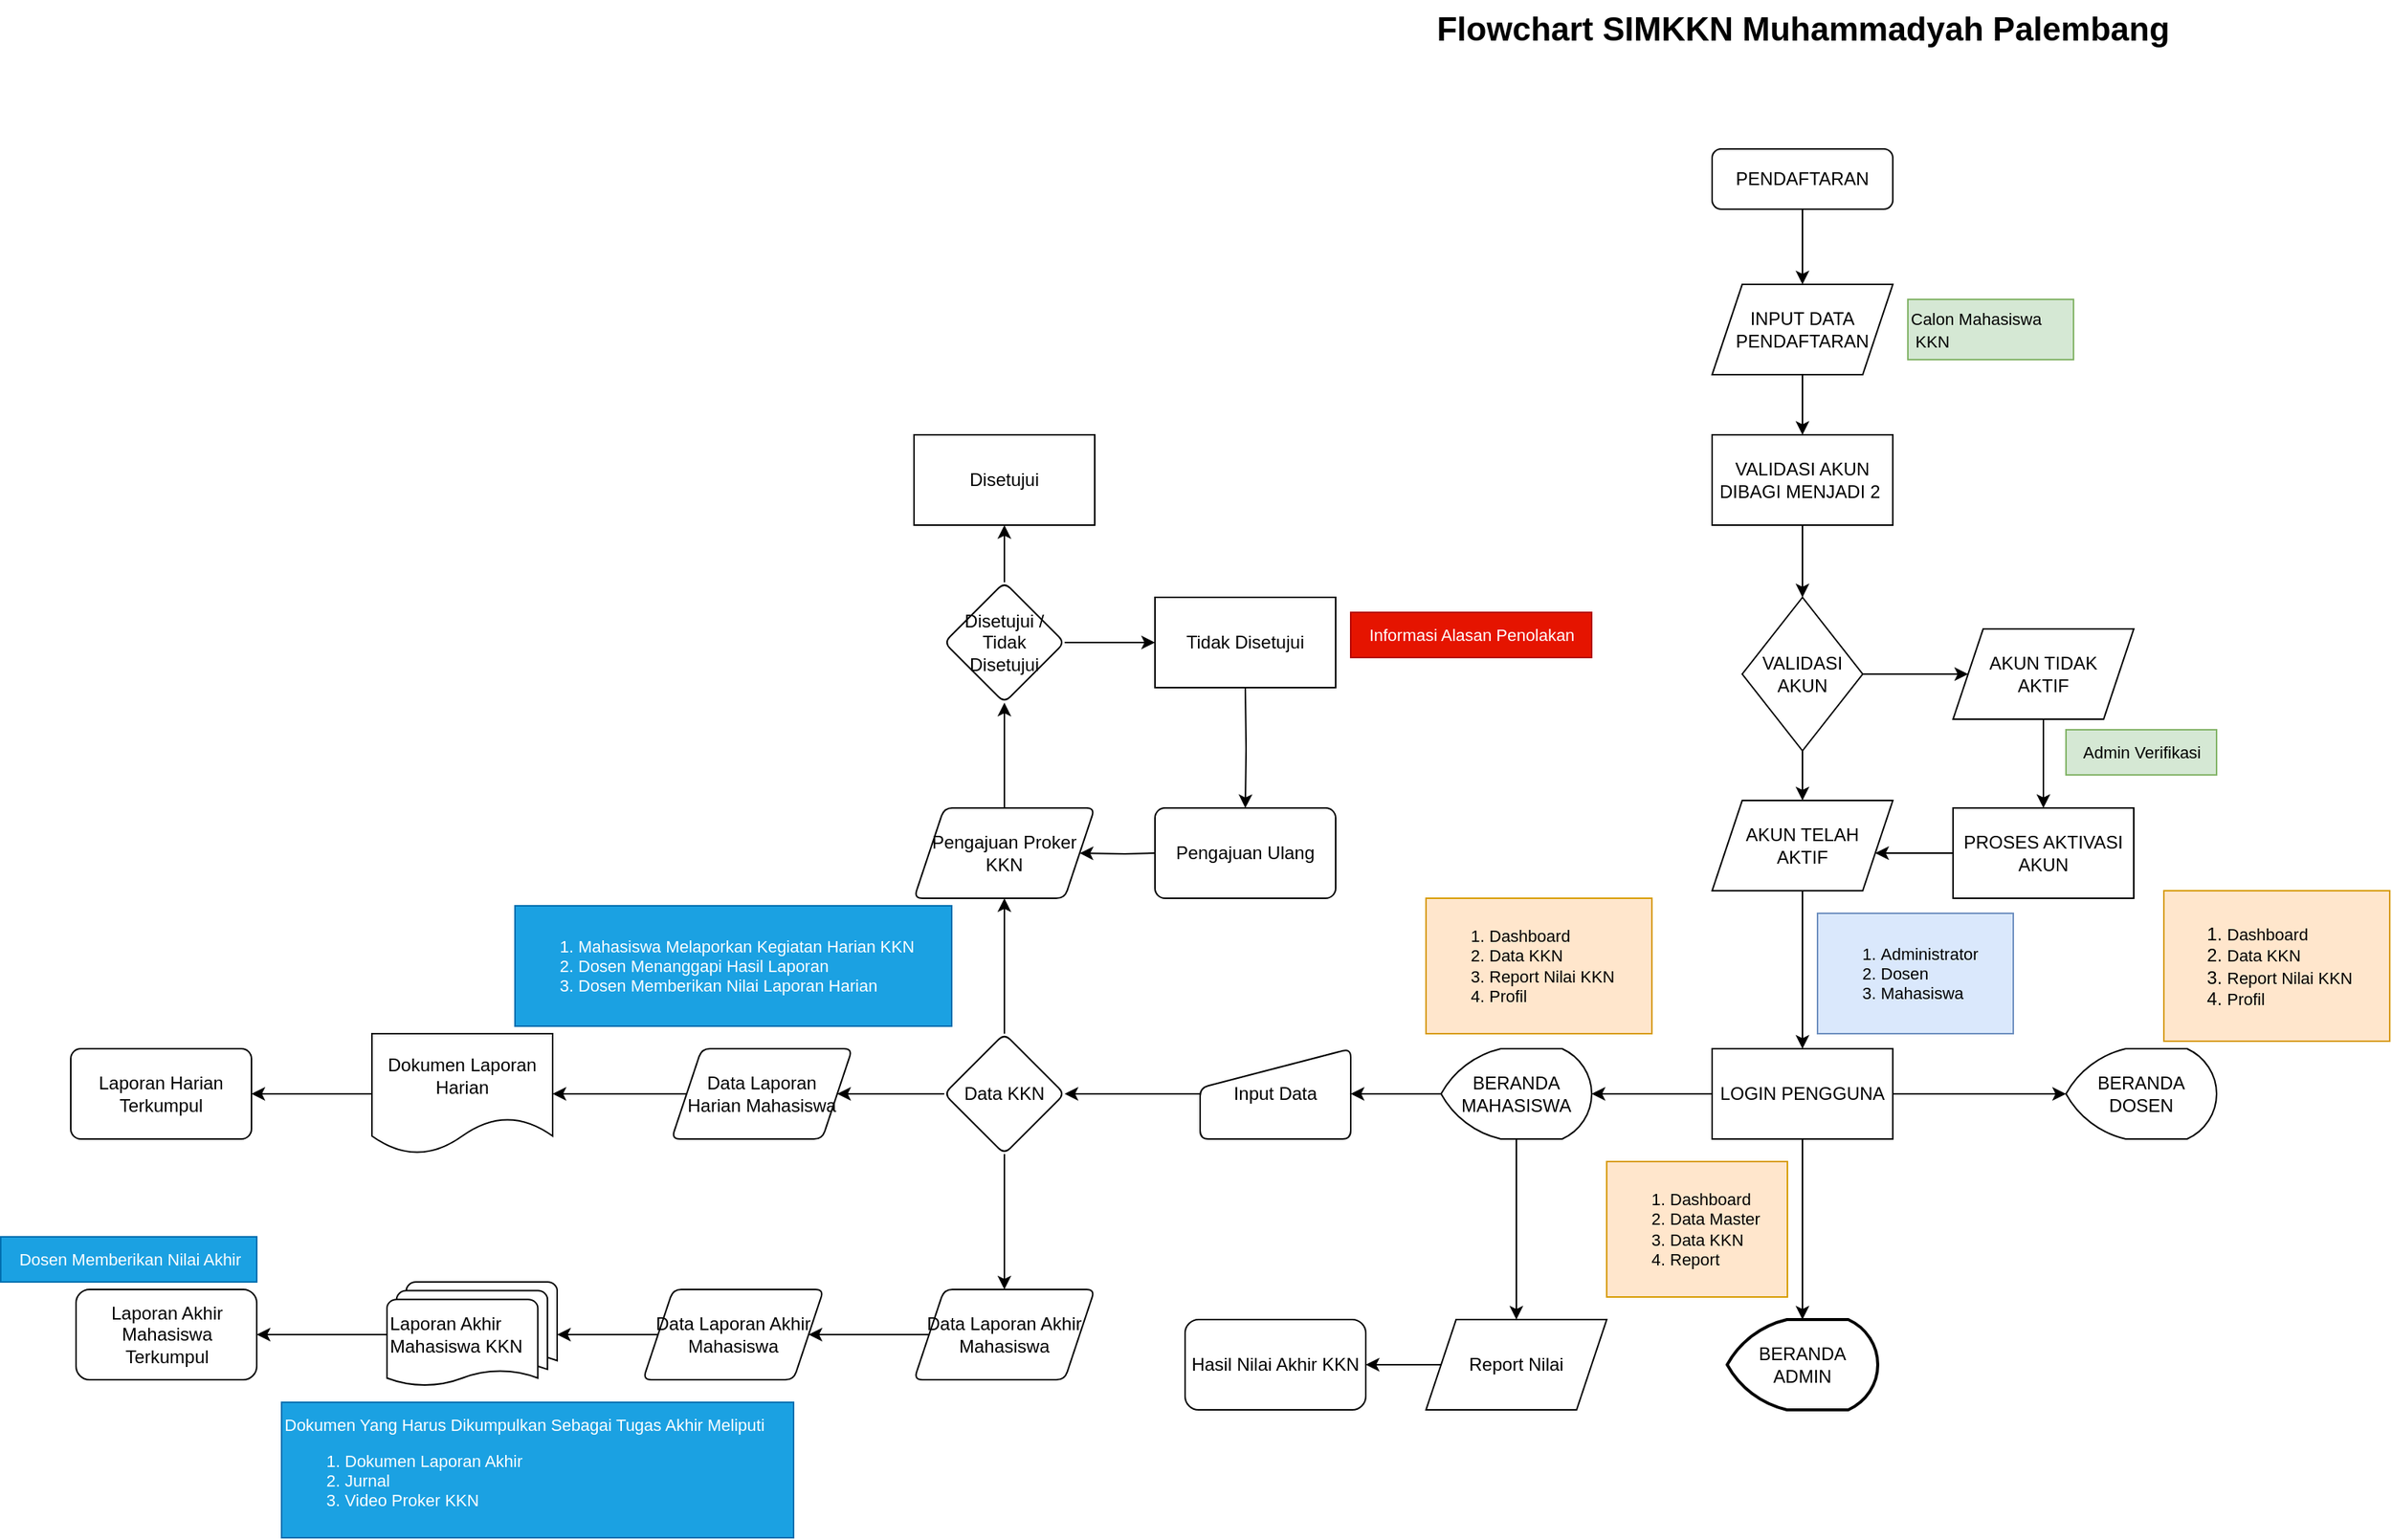 <mxfile version="21.3.2" type="github" pages="2">
  <diagram id="C5RBs43oDa-KdzZeNtuy" name="Page-1">
    <mxGraphModel dx="2419" dy="1119" grid="1" gridSize="10" guides="1" tooltips="1" connect="1" arrows="1" fold="1" page="1" pageScale="1" pageWidth="827" pageHeight="1169" math="0" shadow="0">
      <root>
        <mxCell id="WIyWlLk6GJQsqaUBKTNV-0" />
        <mxCell id="WIyWlLk6GJQsqaUBKTNV-1" parent="WIyWlLk6GJQsqaUBKTNV-0" />
        <mxCell id="0sy5codoZnURSNEUjWPR-13" value="" style="edgeStyle=orthogonalEdgeStyle;rounded=0;orthogonalLoop=1;jettySize=auto;html=1;" edge="1" parent="WIyWlLk6GJQsqaUBKTNV-1" source="WIyWlLk6GJQsqaUBKTNV-3" target="0sy5codoZnURSNEUjWPR-1">
          <mxGeometry relative="1" as="geometry" />
        </mxCell>
        <mxCell id="WIyWlLk6GJQsqaUBKTNV-3" value="PENDAFTARAN" style="rounded=1;whiteSpace=wrap;html=1;fontSize=12;glass=0;strokeWidth=1;shadow=0;" parent="WIyWlLk6GJQsqaUBKTNV-1" vertex="1">
          <mxGeometry x="320" y="122" width="120" height="40" as="geometry" />
        </mxCell>
        <mxCell id="0sy5codoZnURSNEUjWPR-7" value="" style="edgeStyle=orthogonalEdgeStyle;rounded=0;orthogonalLoop=1;jettySize=auto;html=1;" edge="1" parent="WIyWlLk6GJQsqaUBKTNV-1" source="0sy5codoZnURSNEUjWPR-0" target="0sy5codoZnURSNEUjWPR-6">
          <mxGeometry relative="1" as="geometry" />
        </mxCell>
        <mxCell id="0sy5codoZnURSNEUjWPR-0" value="VALIDASI AKUN DIBAGI MENJADI 2&amp;nbsp;" style="rounded=0;whiteSpace=wrap;html=1;" vertex="1" parent="WIyWlLk6GJQsqaUBKTNV-1">
          <mxGeometry x="320" y="312" width="120" height="60" as="geometry" />
        </mxCell>
        <mxCell id="0sy5codoZnURSNEUjWPR-2" value="" style="edgeStyle=orthogonalEdgeStyle;rounded=0;orthogonalLoop=1;jettySize=auto;html=1;" edge="1" parent="WIyWlLk6GJQsqaUBKTNV-1" source="0sy5codoZnURSNEUjWPR-1" target="0sy5codoZnURSNEUjWPR-0">
          <mxGeometry relative="1" as="geometry" />
        </mxCell>
        <mxCell id="0sy5codoZnURSNEUjWPR-1" value="INPUT DATA PENDAFTARAN" style="shape=parallelogram;perimeter=parallelogramPerimeter;whiteSpace=wrap;html=1;fixedSize=1;" vertex="1" parent="WIyWlLk6GJQsqaUBKTNV-1">
          <mxGeometry x="320" y="212" width="120" height="60" as="geometry" />
        </mxCell>
        <mxCell id="0sy5codoZnURSNEUjWPR-3" value="&lt;font style=&quot;font-size: 11px;&quot;&gt;Calon Mahasiswa&lt;br&gt;&amp;nbsp;KKN&lt;/font&gt;" style="text;html=1;align=left;verticalAlign=middle;resizable=0;points=[];autosize=1;strokeColor=#82b366;fillColor=#d5e8d4;" vertex="1" parent="WIyWlLk6GJQsqaUBKTNV-1">
          <mxGeometry x="450" y="222" width="110" height="40" as="geometry" />
        </mxCell>
        <mxCell id="0sy5codoZnURSNEUjWPR-9" value="" style="edgeStyle=orthogonalEdgeStyle;rounded=0;orthogonalLoop=1;jettySize=auto;html=1;" edge="1" parent="WIyWlLk6GJQsqaUBKTNV-1" source="0sy5codoZnURSNEUjWPR-6" target="0sy5codoZnURSNEUjWPR-8">
          <mxGeometry relative="1" as="geometry" />
        </mxCell>
        <mxCell id="0sy5codoZnURSNEUjWPR-11" value="" style="edgeStyle=orthogonalEdgeStyle;rounded=0;orthogonalLoop=1;jettySize=auto;html=1;" edge="1" parent="WIyWlLk6GJQsqaUBKTNV-1" source="0sy5codoZnURSNEUjWPR-6" target="0sy5codoZnURSNEUjWPR-10">
          <mxGeometry relative="1" as="geometry" />
        </mxCell>
        <mxCell id="0sy5codoZnURSNEUjWPR-6" value="VALIDASI AKUN" style="rhombus;whiteSpace=wrap;html=1;rounded=0;" vertex="1" parent="WIyWlLk6GJQsqaUBKTNV-1">
          <mxGeometry x="340" y="420" width="80" height="102" as="geometry" />
        </mxCell>
        <mxCell id="pecYIpiMqTeY3rG28cuH-1" value="" style="edgeStyle=orthogonalEdgeStyle;rounded=0;orthogonalLoop=1;jettySize=auto;html=1;" edge="1" parent="WIyWlLk6GJQsqaUBKTNV-1" source="0sy5codoZnURSNEUjWPR-8" target="pecYIpiMqTeY3rG28cuH-0">
          <mxGeometry relative="1" as="geometry" />
        </mxCell>
        <mxCell id="0sy5codoZnURSNEUjWPR-8" value="AKUN TIDAK &lt;br&gt;AKTIF" style="shape=parallelogram;perimeter=parallelogramPerimeter;whiteSpace=wrap;html=1;fixedSize=1;rounded=0;" vertex="1" parent="WIyWlLk6GJQsqaUBKTNV-1">
          <mxGeometry x="480" y="441" width="120" height="60" as="geometry" />
        </mxCell>
        <mxCell id="pecYIpiMqTeY3rG28cuH-7" value="" style="edgeStyle=orthogonalEdgeStyle;rounded=0;orthogonalLoop=1;jettySize=auto;html=1;" edge="1" parent="WIyWlLk6GJQsqaUBKTNV-1" source="0sy5codoZnURSNEUjWPR-10" target="pecYIpiMqTeY3rG28cuH-6">
          <mxGeometry relative="1" as="geometry" />
        </mxCell>
        <mxCell id="0sy5codoZnURSNEUjWPR-10" value="AKUN TELAH &lt;br&gt;AKTIF" style="shape=parallelogram;perimeter=parallelogramPerimeter;whiteSpace=wrap;html=1;fixedSize=1;rounded=0;" vertex="1" parent="WIyWlLk6GJQsqaUBKTNV-1">
          <mxGeometry x="320" y="555" width="120" height="60" as="geometry" />
        </mxCell>
        <mxCell id="pecYIpiMqTeY3rG28cuH-2" value="" style="edgeStyle=orthogonalEdgeStyle;rounded=0;orthogonalLoop=1;jettySize=auto;html=1;" edge="1" parent="WIyWlLk6GJQsqaUBKTNV-1" source="pecYIpiMqTeY3rG28cuH-0" target="0sy5codoZnURSNEUjWPR-10">
          <mxGeometry relative="1" as="geometry">
            <Array as="points">
              <mxPoint x="450" y="590" />
              <mxPoint x="450" y="590" />
            </Array>
          </mxGeometry>
        </mxCell>
        <mxCell id="pecYIpiMqTeY3rG28cuH-0" value="PROSES AKTIVASI&lt;br&gt;AKUN" style="rounded=0;whiteSpace=wrap;html=1;" vertex="1" parent="WIyWlLk6GJQsqaUBKTNV-1">
          <mxGeometry x="480" y="560" width="120" height="60" as="geometry" />
        </mxCell>
        <mxCell id="pecYIpiMqTeY3rG28cuH-3" value="&lt;font style=&quot;font-size: 11px;&quot;&gt;Admin Verifikasi&lt;/font&gt;" style="text;html=1;align=center;verticalAlign=middle;resizable=0;points=[];autosize=1;strokeColor=#82b366;fillColor=#d5e8d4;" vertex="1" parent="WIyWlLk6GJQsqaUBKTNV-1">
          <mxGeometry x="555" y="508" width="100" height="30" as="geometry" />
        </mxCell>
        <mxCell id="pecYIpiMqTeY3rG28cuH-10" value="" style="edgeStyle=orthogonalEdgeStyle;rounded=0;orthogonalLoop=1;jettySize=auto;html=1;" edge="1" parent="WIyWlLk6GJQsqaUBKTNV-1" source="pecYIpiMqTeY3rG28cuH-6" target="pecYIpiMqTeY3rG28cuH-9">
          <mxGeometry relative="1" as="geometry" />
        </mxCell>
        <mxCell id="pecYIpiMqTeY3rG28cuH-13" value="" style="edgeStyle=orthogonalEdgeStyle;rounded=0;orthogonalLoop=1;jettySize=auto;html=1;" edge="1" parent="WIyWlLk6GJQsqaUBKTNV-1" source="pecYIpiMqTeY3rG28cuH-6" target="pecYIpiMqTeY3rG28cuH-12">
          <mxGeometry relative="1" as="geometry" />
        </mxCell>
        <mxCell id="pecYIpiMqTeY3rG28cuH-15" value="" style="edgeStyle=orthogonalEdgeStyle;rounded=0;orthogonalLoop=1;jettySize=auto;html=1;" edge="1" parent="WIyWlLk6GJQsqaUBKTNV-1" source="pecYIpiMqTeY3rG28cuH-6" target="pecYIpiMqTeY3rG28cuH-14">
          <mxGeometry relative="1" as="geometry" />
        </mxCell>
        <mxCell id="pecYIpiMqTeY3rG28cuH-6" value="LOGIN PENGGUNA" style="rounded=0;whiteSpace=wrap;html=1;" vertex="1" parent="WIyWlLk6GJQsqaUBKTNV-1">
          <mxGeometry x="320" y="720" width="120" height="60" as="geometry" />
        </mxCell>
        <mxCell id="pecYIpiMqTeY3rG28cuH-8" value="&lt;ol style=&quot;font-size: 11px;&quot;&gt;&lt;li&gt;Administrator&lt;/li&gt;&lt;li style=&quot;&quot;&gt;Dosen&lt;/li&gt;&lt;li style=&quot;&quot;&gt;Mahasiswa&lt;/li&gt;&lt;/ol&gt;" style="text;html=1;align=left;verticalAlign=middle;resizable=0;points=[];autosize=1;fillColor=#dae8fc;strokeColor=#6c8ebf;" vertex="1" parent="WIyWlLk6GJQsqaUBKTNV-1">
          <mxGeometry x="390" y="630" width="130" height="80" as="geometry" />
        </mxCell>
        <mxCell id="pecYIpiMqTeY3rG28cuH-21" value="" style="edgeStyle=orthogonalEdgeStyle;rounded=0;orthogonalLoop=1;jettySize=auto;html=1;strokeWidth=1;" edge="1" parent="WIyWlLk6GJQsqaUBKTNV-1" source="pecYIpiMqTeY3rG28cuH-9" target="pecYIpiMqTeY3rG28cuH-20">
          <mxGeometry relative="1" as="geometry" />
        </mxCell>
        <mxCell id="pecYIpiMqTeY3rG28cuH-72" value="" style="edgeStyle=orthogonalEdgeStyle;rounded=0;orthogonalLoop=1;jettySize=auto;html=1;" edge="1" parent="WIyWlLk6GJQsqaUBKTNV-1" source="pecYIpiMqTeY3rG28cuH-9" target="pecYIpiMqTeY3rG28cuH-71">
          <mxGeometry relative="1" as="geometry" />
        </mxCell>
        <mxCell id="pecYIpiMqTeY3rG28cuH-9" value="BERANDA MAHASISWA" style="strokeWidth=1;html=1;shape=mxgraph.flowchart.display;whiteSpace=wrap;" vertex="1" parent="WIyWlLk6GJQsqaUBKTNV-1">
          <mxGeometry x="140" y="720" width="100" height="60" as="geometry" />
        </mxCell>
        <mxCell id="pecYIpiMqTeY3rG28cuH-12" value="BERANDA DOSEN" style="strokeWidth=1;html=1;shape=mxgraph.flowchart.display;whiteSpace=wrap;" vertex="1" parent="WIyWlLk6GJQsqaUBKTNV-1">
          <mxGeometry x="555" y="720" width="100" height="60" as="geometry" />
        </mxCell>
        <mxCell id="pecYIpiMqTeY3rG28cuH-14" value="BERANDA ADMIN" style="strokeWidth=2;html=1;shape=mxgraph.flowchart.display;whiteSpace=wrap;" vertex="1" parent="WIyWlLk6GJQsqaUBKTNV-1">
          <mxGeometry x="330" y="900" width="100" height="60" as="geometry" />
        </mxCell>
        <mxCell id="pecYIpiMqTeY3rG28cuH-16" value="&lt;ol style=&quot;font-size: 11px;&quot;&gt;&lt;li&gt;&lt;span style=&quot;font-size: 11px;&quot;&gt;Dashboard&lt;/span&gt;&lt;/li&gt;&lt;li&gt;&lt;span style=&quot;font-size: 11px;&quot;&gt;Data KKN&lt;/span&gt;&lt;/li&gt;&lt;li&gt;&lt;span style=&quot;font-size: 11px;&quot;&gt;Report Nilai KKN&lt;/span&gt;&lt;/li&gt;&lt;li&gt;&lt;span style=&quot;font-size: 11px;&quot;&gt;Profil&lt;/span&gt;&lt;/li&gt;&lt;/ol&gt;" style="text;html=1;align=left;verticalAlign=middle;resizable=0;points=[];autosize=1;strokeColor=#d79b00;fillColor=#ffe6cc;strokeWidth=1;" vertex="1" parent="WIyWlLk6GJQsqaUBKTNV-1">
          <mxGeometry x="130" y="620" width="150" height="90" as="geometry" />
        </mxCell>
        <mxCell id="pecYIpiMqTeY3rG28cuH-17" value="&lt;ol&gt;&lt;li&gt;&lt;span style=&quot;font-size: 11px;&quot;&gt;Dashboard&lt;/span&gt;&lt;/li&gt;&lt;li&gt;&lt;span style=&quot;font-size: 11px;&quot;&gt;Data KKN&lt;/span&gt;&lt;/li&gt;&lt;li&gt;&lt;span style=&quot;font-size: 11px;&quot;&gt;Report Nilai KKN&lt;/span&gt;&lt;/li&gt;&lt;li&gt;&lt;span style=&quot;font-size: 11px;&quot;&gt;Profil&lt;/span&gt;&lt;/li&gt;&lt;/ol&gt;" style="text;html=1;align=left;verticalAlign=middle;resizable=0;points=[];autosize=1;strokeColor=#d79b00;fillColor=#ffe6cc;" vertex="1" parent="WIyWlLk6GJQsqaUBKTNV-1">
          <mxGeometry x="620" y="615" width="150" height="100" as="geometry" />
        </mxCell>
        <mxCell id="pecYIpiMqTeY3rG28cuH-18" value="&lt;ol style=&quot;font-size: 11px;&quot;&gt;&lt;li&gt;&lt;span style=&quot;font-size: 11px;&quot;&gt;Dashboard&lt;/span&gt;&lt;/li&gt;&lt;li&gt;&lt;span style=&quot;font-size: 11px;&quot;&gt;Data Master&lt;/span&gt;&lt;/li&gt;&lt;li&gt;&lt;span style=&quot;font-size: 11px;&quot;&gt;Data KKN&lt;/span&gt;&lt;/li&gt;&lt;li&gt;&lt;span style=&quot;font-size: 11px;&quot;&gt;Report&lt;/span&gt;&lt;/li&gt;&lt;/ol&gt;" style="text;html=1;align=left;verticalAlign=middle;resizable=0;points=[];autosize=1;strokeColor=#d79b00;fillColor=#ffe6cc;" vertex="1" parent="WIyWlLk6GJQsqaUBKTNV-1">
          <mxGeometry x="250" y="795" width="120" height="90" as="geometry" />
        </mxCell>
        <mxCell id="pecYIpiMqTeY3rG28cuH-19" value="&lt;b&gt;&lt;font style=&quot;font-size: 22px;&quot;&gt;Flowchart SIMKKN Muhammadyah Palembang&lt;/font&gt;&lt;/b&gt;" style="text;html=1;align=center;verticalAlign=middle;resizable=0;points=[];autosize=1;strokeColor=none;fillColor=none;" vertex="1" parent="WIyWlLk6GJQsqaUBKTNV-1">
          <mxGeometry x="125" y="23" width="510" height="40" as="geometry" />
        </mxCell>
        <mxCell id="pecYIpiMqTeY3rG28cuH-23" value="" style="edgeStyle=orthogonalEdgeStyle;rounded=0;orthogonalLoop=1;jettySize=auto;html=1;strokeWidth=1;" edge="1" parent="WIyWlLk6GJQsqaUBKTNV-1" source="pecYIpiMqTeY3rG28cuH-20" target="pecYIpiMqTeY3rG28cuH-22">
          <mxGeometry relative="1" as="geometry" />
        </mxCell>
        <mxCell id="pecYIpiMqTeY3rG28cuH-20" value="Input Data" style="html=1;strokeWidth=1;shape=manualInput;whiteSpace=wrap;rounded=1;size=26;arcSize=11;" vertex="1" parent="WIyWlLk6GJQsqaUBKTNV-1">
          <mxGeometry x="-20" y="720" width="100" height="60" as="geometry" />
        </mxCell>
        <mxCell id="pecYIpiMqTeY3rG28cuH-25" value="" style="edgeStyle=orthogonalEdgeStyle;rounded=0;orthogonalLoop=1;jettySize=auto;html=1;strokeWidth=1;" edge="1" parent="WIyWlLk6GJQsqaUBKTNV-1" source="pecYIpiMqTeY3rG28cuH-22" target="pecYIpiMqTeY3rG28cuH-24">
          <mxGeometry relative="1" as="geometry" />
        </mxCell>
        <mxCell id="pecYIpiMqTeY3rG28cuH-52" value="" style="edgeStyle=orthogonalEdgeStyle;rounded=0;orthogonalLoop=1;jettySize=auto;html=1;" edge="1" parent="WIyWlLk6GJQsqaUBKTNV-1" source="pecYIpiMqTeY3rG28cuH-22" target="pecYIpiMqTeY3rG28cuH-51">
          <mxGeometry relative="1" as="geometry" />
        </mxCell>
        <mxCell id="pecYIpiMqTeY3rG28cuH-59" value="" style="edgeStyle=orthogonalEdgeStyle;rounded=0;orthogonalLoop=1;jettySize=auto;html=1;" edge="1" parent="WIyWlLk6GJQsqaUBKTNV-1" source="pecYIpiMqTeY3rG28cuH-22" target="pecYIpiMqTeY3rG28cuH-58">
          <mxGeometry relative="1" as="geometry" />
        </mxCell>
        <mxCell id="pecYIpiMqTeY3rG28cuH-22" value="Data KKN" style="rhombus;whiteSpace=wrap;html=1;strokeWidth=1;rounded=1;arcSize=11;" vertex="1" parent="WIyWlLk6GJQsqaUBKTNV-1">
          <mxGeometry x="-190" y="710" width="80" height="80" as="geometry" />
        </mxCell>
        <mxCell id="pecYIpiMqTeY3rG28cuH-28" value="" style="edgeStyle=orthogonalEdgeStyle;rounded=0;orthogonalLoop=1;jettySize=auto;html=1;strokeWidth=1;" edge="1" parent="WIyWlLk6GJQsqaUBKTNV-1" source="pecYIpiMqTeY3rG28cuH-24" target="pecYIpiMqTeY3rG28cuH-27">
          <mxGeometry relative="1" as="geometry" />
        </mxCell>
        <mxCell id="pecYIpiMqTeY3rG28cuH-24" value="Pengajuan Proker KKN" style="shape=parallelogram;perimeter=parallelogramPerimeter;whiteSpace=wrap;html=1;fixedSize=1;strokeWidth=1;rounded=1;arcSize=11;" vertex="1" parent="WIyWlLk6GJQsqaUBKTNV-1">
          <mxGeometry x="-210" y="560" width="120" height="60" as="geometry" />
        </mxCell>
        <mxCell id="pecYIpiMqTeY3rG28cuH-41" value="" style="edgeStyle=orthogonalEdgeStyle;rounded=0;orthogonalLoop=1;jettySize=auto;html=1;" edge="1" parent="WIyWlLk6GJQsqaUBKTNV-1" source="pecYIpiMqTeY3rG28cuH-27" target="pecYIpiMqTeY3rG28cuH-40">
          <mxGeometry relative="1" as="geometry" />
        </mxCell>
        <mxCell id="pecYIpiMqTeY3rG28cuH-43" value="" style="edgeStyle=orthogonalEdgeStyle;rounded=0;orthogonalLoop=1;jettySize=auto;html=1;" edge="1" parent="WIyWlLk6GJQsqaUBKTNV-1" source="pecYIpiMqTeY3rG28cuH-27" target="pecYIpiMqTeY3rG28cuH-42">
          <mxGeometry relative="1" as="geometry" />
        </mxCell>
        <mxCell id="pecYIpiMqTeY3rG28cuH-27" value="Disetujui / Tidak Disetujui" style="rhombus;whiteSpace=wrap;html=1;strokeWidth=1;rounded=1;arcSize=11;" vertex="1" parent="WIyWlLk6GJQsqaUBKTNV-1">
          <mxGeometry x="-190" y="410" width="80" height="80" as="geometry" />
        </mxCell>
        <mxCell id="pecYIpiMqTeY3rG28cuH-35" value="" style="edgeStyle=orthogonalEdgeStyle;rounded=0;orthogonalLoop=1;jettySize=auto;html=1;strokeWidth=1;" edge="1" parent="WIyWlLk6GJQsqaUBKTNV-1" target="pecYIpiMqTeY3rG28cuH-24">
          <mxGeometry relative="1" as="geometry">
            <mxPoint x="-50" y="590" as="sourcePoint" />
          </mxGeometry>
        </mxCell>
        <mxCell id="pecYIpiMqTeY3rG28cuH-39" value="" style="edgeStyle=orthogonalEdgeStyle;rounded=0;orthogonalLoop=1;jettySize=auto;html=1;" edge="1" parent="WIyWlLk6GJQsqaUBKTNV-1" target="pecYIpiMqTeY3rG28cuH-38">
          <mxGeometry relative="1" as="geometry">
            <mxPoint x="10" y="480" as="sourcePoint" />
          </mxGeometry>
        </mxCell>
        <mxCell id="pecYIpiMqTeY3rG28cuH-38" value="Pengajuan Ulang" style="whiteSpace=wrap;html=1;rounded=1;strokeWidth=1;arcSize=11;" vertex="1" parent="WIyWlLk6GJQsqaUBKTNV-1">
          <mxGeometry x="-50" y="560" width="120" height="60" as="geometry" />
        </mxCell>
        <mxCell id="pecYIpiMqTeY3rG28cuH-40" value="Tidak Disetujui" style="rounded=0;whiteSpace=wrap;html=1;" vertex="1" parent="WIyWlLk6GJQsqaUBKTNV-1">
          <mxGeometry x="-50" y="420" width="120" height="60" as="geometry" />
        </mxCell>
        <mxCell id="pecYIpiMqTeY3rG28cuH-42" value="Disetujui" style="rounded=0;whiteSpace=wrap;html=1;" vertex="1" parent="WIyWlLk6GJQsqaUBKTNV-1">
          <mxGeometry x="-210" y="312" width="120" height="60" as="geometry" />
        </mxCell>
        <mxCell id="pecYIpiMqTeY3rG28cuH-45" value="&lt;font style=&quot;font-size: 11px;&quot;&gt;Informasi Alasan Penolakan&lt;/font&gt;" style="text;html=1;align=center;verticalAlign=middle;resizable=0;points=[];autosize=1;strokeColor=#B20000;fillColor=#e51400;fontColor=#ffffff;" vertex="1" parent="WIyWlLk6GJQsqaUBKTNV-1">
          <mxGeometry x="80" y="430" width="160" height="30" as="geometry" />
        </mxCell>
        <mxCell id="pecYIpiMqTeY3rG28cuH-55" value="" style="edgeStyle=orthogonalEdgeStyle;rounded=0;orthogonalLoop=1;jettySize=auto;html=1;" edge="1" parent="WIyWlLk6GJQsqaUBKTNV-1" source="pecYIpiMqTeY3rG28cuH-51" target="pecYIpiMqTeY3rG28cuH-54">
          <mxGeometry relative="1" as="geometry" />
        </mxCell>
        <mxCell id="pecYIpiMqTeY3rG28cuH-51" value="Data Laporan &lt;br&gt;Harian Mahasiswa" style="shape=parallelogram;perimeter=parallelogramPerimeter;whiteSpace=wrap;html=1;fixedSize=1;strokeWidth=1;rounded=1;arcSize=11;" vertex="1" parent="WIyWlLk6GJQsqaUBKTNV-1">
          <mxGeometry x="-371" y="720" width="120" height="60" as="geometry" />
        </mxCell>
        <mxCell id="pecYIpiMqTeY3rG28cuH-53" value="&lt;ol style=&quot;font-size: 11px;&quot;&gt;&lt;li&gt;Mahasiswa Melaporkan Kegiatan Harian KKN&lt;/li&gt;&lt;li&gt;Dosen Menanggapi Hasil Laporan&lt;/li&gt;&lt;li style=&quot;&quot;&gt;Dosen Memberikan Nilai Laporan Harian&lt;/li&gt;&lt;/ol&gt;" style="text;html=1;align=left;verticalAlign=middle;resizable=0;points=[];autosize=1;strokeColor=#006EAF;fillColor=#1ba1e2;fontColor=#ffffff;" vertex="1" parent="WIyWlLk6GJQsqaUBKTNV-1">
          <mxGeometry x="-475" y="625" width="290" height="80" as="geometry" />
        </mxCell>
        <mxCell id="pecYIpiMqTeY3rG28cuH-57" value="" style="edgeStyle=orthogonalEdgeStyle;rounded=0;orthogonalLoop=1;jettySize=auto;html=1;" edge="1" parent="WIyWlLk6GJQsqaUBKTNV-1" source="pecYIpiMqTeY3rG28cuH-54" target="pecYIpiMqTeY3rG28cuH-56">
          <mxGeometry relative="1" as="geometry" />
        </mxCell>
        <mxCell id="pecYIpiMqTeY3rG28cuH-54" value="Dokumen Laporan Harian" style="shape=document;whiteSpace=wrap;html=1;boundedLbl=1;strokeWidth=1;rounded=1;arcSize=11;" vertex="1" parent="WIyWlLk6GJQsqaUBKTNV-1">
          <mxGeometry x="-570" y="710" width="120" height="80" as="geometry" />
        </mxCell>
        <mxCell id="pecYIpiMqTeY3rG28cuH-56" value="Laporan Harian Terkumpul" style="whiteSpace=wrap;html=1;strokeWidth=1;rounded=1;arcSize=11;" vertex="1" parent="WIyWlLk6GJQsqaUBKTNV-1">
          <mxGeometry x="-770" y="720" width="120" height="60" as="geometry" />
        </mxCell>
        <mxCell id="pecYIpiMqTeY3rG28cuH-64" value="" style="edgeStyle=orthogonalEdgeStyle;rounded=0;orthogonalLoop=1;jettySize=auto;html=1;" edge="1" parent="WIyWlLk6GJQsqaUBKTNV-1" source="pecYIpiMqTeY3rG28cuH-58" target="pecYIpiMqTeY3rG28cuH-63">
          <mxGeometry relative="1" as="geometry" />
        </mxCell>
        <mxCell id="pecYIpiMqTeY3rG28cuH-58" value="Data Laporan Akhir Mahasiswa" style="shape=parallelogram;perimeter=parallelogramPerimeter;whiteSpace=wrap;html=1;fixedSize=1;strokeWidth=1;rounded=1;arcSize=11;" vertex="1" parent="WIyWlLk6GJQsqaUBKTNV-1">
          <mxGeometry x="-210" y="880" width="120" height="60" as="geometry" />
        </mxCell>
        <mxCell id="pecYIpiMqTeY3rG28cuH-69" value="" style="edgeStyle=orthogonalEdgeStyle;rounded=0;orthogonalLoop=1;jettySize=auto;html=1;" edge="1" parent="WIyWlLk6GJQsqaUBKTNV-1" source="pecYIpiMqTeY3rG28cuH-60" target="pecYIpiMqTeY3rG28cuH-68">
          <mxGeometry relative="1" as="geometry" />
        </mxCell>
        <mxCell id="pecYIpiMqTeY3rG28cuH-60" value="Laporan Akhir Mahasiswa KKN" style="strokeWidth=1;html=1;shape=mxgraph.flowchart.multi-document;whiteSpace=wrap;align=left;" vertex="1" parent="WIyWlLk6GJQsqaUBKTNV-1">
          <mxGeometry x="-560" y="875" width="113" height="70" as="geometry" />
        </mxCell>
        <mxCell id="pecYIpiMqTeY3rG28cuH-65" value="" style="edgeStyle=orthogonalEdgeStyle;rounded=0;orthogonalLoop=1;jettySize=auto;html=1;" edge="1" parent="WIyWlLk6GJQsqaUBKTNV-1" source="pecYIpiMqTeY3rG28cuH-63" target="pecYIpiMqTeY3rG28cuH-60">
          <mxGeometry relative="1" as="geometry" />
        </mxCell>
        <mxCell id="pecYIpiMqTeY3rG28cuH-63" value="Data Laporan Akhir Mahasiswa" style="shape=parallelogram;perimeter=parallelogramPerimeter;whiteSpace=wrap;html=1;fixedSize=1;strokeWidth=1;rounded=1;arcSize=11;" vertex="1" parent="WIyWlLk6GJQsqaUBKTNV-1">
          <mxGeometry x="-390" y="880" width="120" height="60" as="geometry" />
        </mxCell>
        <mxCell id="pecYIpiMqTeY3rG28cuH-68" value="&lt;div style=&quot;&quot;&gt;&lt;span style=&quot;background-color: initial;&quot;&gt;Laporan Akhir Mahasiswa Terkumpul&lt;/span&gt;&lt;/div&gt;" style="rounded=1;whiteSpace=wrap;html=1;align=center;strokeWidth=1;" vertex="1" parent="WIyWlLk6GJQsqaUBKTNV-1">
          <mxGeometry x="-766.5" y="880" width="120" height="60" as="geometry" />
        </mxCell>
        <mxCell id="pecYIpiMqTeY3rG28cuH-70" value="&lt;span style=&quot;background-color: initial; font-size: 11px;&quot;&gt;Dokumen Yang Harus Dikumpulkan Sebagai Tugas Akhir Meliputi&lt;br&gt;&lt;ol&gt;&lt;li&gt;&lt;span style=&quot;background-color: initial;&quot;&gt;Dokumen Laporan Akhir&amp;nbsp;&lt;/span&gt;&lt;/li&gt;&lt;li&gt;&lt;span style=&quot;background-color: initial;&quot;&gt;Jurnal&lt;/span&gt;&lt;/li&gt;&lt;li&gt;&lt;span style=&quot;background-color: initial;&quot;&gt;Video Proker KKN&lt;/span&gt;&lt;/li&gt;&lt;/ol&gt;&lt;/span&gt;" style="text;html=1;align=left;verticalAlign=middle;resizable=0;points=[];autosize=1;fillColor=#1ba1e2;fontColor=#ffffff;strokeColor=#006EAF;" vertex="1" parent="WIyWlLk6GJQsqaUBKTNV-1">
          <mxGeometry x="-630" y="955" width="340" height="90" as="geometry" />
        </mxCell>
        <mxCell id="pecYIpiMqTeY3rG28cuH-74" value="" style="edgeStyle=orthogonalEdgeStyle;rounded=0;orthogonalLoop=1;jettySize=auto;html=1;" edge="1" parent="WIyWlLk6GJQsqaUBKTNV-1" source="pecYIpiMqTeY3rG28cuH-71" target="pecYIpiMqTeY3rG28cuH-73">
          <mxGeometry relative="1" as="geometry" />
        </mxCell>
        <mxCell id="pecYIpiMqTeY3rG28cuH-71" value="Report Nilai" style="shape=parallelogram;perimeter=parallelogramPerimeter;whiteSpace=wrap;html=1;fixedSize=1;strokeWidth=1;" vertex="1" parent="WIyWlLk6GJQsqaUBKTNV-1">
          <mxGeometry x="130" y="900" width="120" height="60" as="geometry" />
        </mxCell>
        <mxCell id="pecYIpiMqTeY3rG28cuH-73" value="Hasil Nilai Akhir KKN" style="rounded=1;whiteSpace=wrap;html=1;strokeWidth=1;" vertex="1" parent="WIyWlLk6GJQsqaUBKTNV-1">
          <mxGeometry x="-30" y="900" width="120" height="60" as="geometry" />
        </mxCell>
        <mxCell id="pecYIpiMqTeY3rG28cuH-76" value="&lt;font style=&quot;font-size: 11px;&quot;&gt;Dosen Memberikan Nilai Akhir&lt;/font&gt;" style="text;html=1;align=center;verticalAlign=middle;resizable=0;points=[];autosize=1;strokeColor=#006EAF;fillColor=#1ba1e2;fontColor=#ffffff;" vertex="1" parent="WIyWlLk6GJQsqaUBKTNV-1">
          <mxGeometry x="-816.5" y="845" width="170" height="30" as="geometry" />
        </mxCell>
      </root>
    </mxGraphModel>
  </diagram>
  <diagram id="36PhB0FVM9uLcCwctSJp" name="Page-2">
    <mxGraphModel dx="1194" dy="782" grid="1" gridSize="10" guides="1" tooltips="1" connect="1" arrows="1" fold="1" page="1" pageScale="1" pageWidth="850" pageHeight="1100" math="0" shadow="0">
      <root>
        <mxCell id="0" />
        <mxCell id="1" parent="0" />
      </root>
    </mxGraphModel>
  </diagram>
</mxfile>
